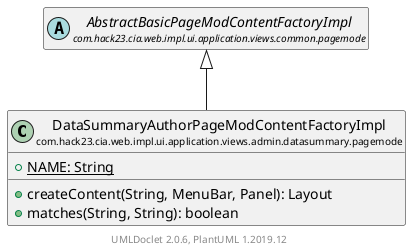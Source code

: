 @startuml
    set namespaceSeparator none
    hide empty fields
    hide empty methods

    class "<size:14>DataSummaryAuthorPageModContentFactoryImpl\n<size:10>com.hack23.cia.web.impl.ui.application.views.admin.datasummary.pagemode" as com.hack23.cia.web.impl.ui.application.views.admin.datasummary.pagemode.DataSummaryAuthorPageModContentFactoryImpl [[DataSummaryAuthorPageModContentFactoryImpl.html]] {
        {static} +NAME: String
        +createContent(String, MenuBar, Panel): Layout
        +matches(String, String): boolean
    }

    abstract class "<size:14>AbstractBasicPageModContentFactoryImpl\n<size:10>com.hack23.cia.web.impl.ui.application.views.common.pagemode" as com.hack23.cia.web.impl.ui.application.views.common.pagemode.AbstractBasicPageModContentFactoryImpl [[../../../common/pagemode/AbstractBasicPageModContentFactoryImpl.html]]

    com.hack23.cia.web.impl.ui.application.views.common.pagemode.AbstractBasicPageModContentFactoryImpl <|-- com.hack23.cia.web.impl.ui.application.views.admin.datasummary.pagemode.DataSummaryAuthorPageModContentFactoryImpl

    center footer UMLDoclet 2.0.6, PlantUML 1.2019.12
@enduml
